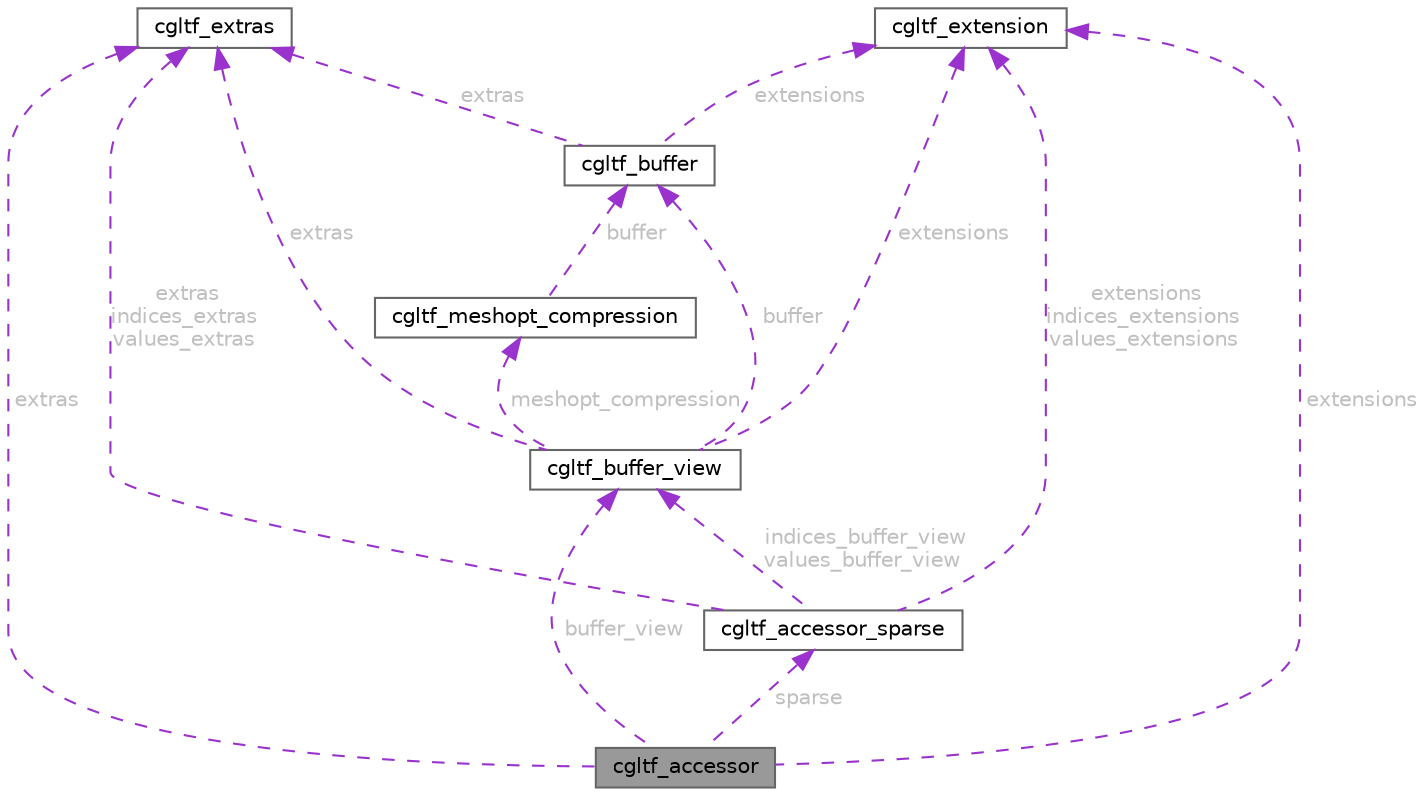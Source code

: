 digraph "cgltf_accessor"
{
 // LATEX_PDF_SIZE
  bgcolor="transparent";
  edge [fontname=Helvetica,fontsize=10,labelfontname=Helvetica,labelfontsize=10];
  node [fontname=Helvetica,fontsize=10,shape=box,height=0.2,width=0.4];
  Node1 [id="Node000001",label="cgltf_accessor",height=0.2,width=0.4,color="gray40", fillcolor="grey60", style="filled", fontcolor="black",tooltip=" "];
  Node2 -> Node1 [id="edge29_Node000001_Node000002",dir="back",color="darkorchid3",style="dashed",tooltip=" ",label=" buffer_view",fontcolor="grey" ];
  Node2 [id="Node000002",label="cgltf_buffer_view",height=0.2,width=0.4,color="gray40", fillcolor="white", style="filled",URL="$structcgltf__buffer__view.html",tooltip=" "];
  Node3 -> Node2 [id="edge30_Node000002_Node000003",dir="back",color="darkorchid3",style="dashed",tooltip=" ",label=" buffer",fontcolor="grey" ];
  Node3 [id="Node000003",label="cgltf_buffer",height=0.2,width=0.4,color="gray40", fillcolor="white", style="filled",URL="$structcgltf__buffer.html",tooltip=" "];
  Node4 -> Node3 [id="edge31_Node000003_Node000004",dir="back",color="darkorchid3",style="dashed",tooltip=" ",label=" extras",fontcolor="grey" ];
  Node4 [id="Node000004",label="cgltf_extras",height=0.2,width=0.4,color="gray40", fillcolor="white", style="filled",URL="$structcgltf__extras.html",tooltip=" "];
  Node5 -> Node3 [id="edge32_Node000003_Node000005",dir="back",color="darkorchid3",style="dashed",tooltip=" ",label=" extensions",fontcolor="grey" ];
  Node5 [id="Node000005",label="cgltf_extension",height=0.2,width=0.4,color="gray40", fillcolor="white", style="filled",URL="$structcgltf__extension.html",tooltip=" "];
  Node6 -> Node2 [id="edge33_Node000002_Node000006",dir="back",color="darkorchid3",style="dashed",tooltip=" ",label=" meshopt_compression",fontcolor="grey" ];
  Node6 [id="Node000006",label="cgltf_meshopt_compression",height=0.2,width=0.4,color="gray40", fillcolor="white", style="filled",URL="$structcgltf__meshopt__compression.html",tooltip=" "];
  Node3 -> Node6 [id="edge34_Node000006_Node000003",dir="back",color="darkorchid3",style="dashed",tooltip=" ",label=" buffer",fontcolor="grey" ];
  Node4 -> Node2 [id="edge35_Node000002_Node000004",dir="back",color="darkorchid3",style="dashed",tooltip=" ",label=" extras",fontcolor="grey" ];
  Node5 -> Node2 [id="edge36_Node000002_Node000005",dir="back",color="darkorchid3",style="dashed",tooltip=" ",label=" extensions",fontcolor="grey" ];
  Node7 -> Node1 [id="edge37_Node000001_Node000007",dir="back",color="darkorchid3",style="dashed",tooltip=" ",label=" sparse",fontcolor="grey" ];
  Node7 [id="Node000007",label="cgltf_accessor_sparse",height=0.2,width=0.4,color="gray40", fillcolor="white", style="filled",URL="$structcgltf__accessor__sparse.html",tooltip=" "];
  Node2 -> Node7 [id="edge38_Node000007_Node000002",dir="back",color="darkorchid3",style="dashed",tooltip=" ",label=" indices_buffer_view\nvalues_buffer_view",fontcolor="grey" ];
  Node4 -> Node7 [id="edge39_Node000007_Node000004",dir="back",color="darkorchid3",style="dashed",tooltip=" ",label=" extras\nindices_extras\nvalues_extras",fontcolor="grey" ];
  Node5 -> Node7 [id="edge40_Node000007_Node000005",dir="back",color="darkorchid3",style="dashed",tooltip=" ",label=" extensions\nindices_extensions\nvalues_extensions",fontcolor="grey" ];
  Node4 -> Node1 [id="edge41_Node000001_Node000004",dir="back",color="darkorchid3",style="dashed",tooltip=" ",label=" extras",fontcolor="grey" ];
  Node5 -> Node1 [id="edge42_Node000001_Node000005",dir="back",color="darkorchid3",style="dashed",tooltip=" ",label=" extensions",fontcolor="grey" ];
}
